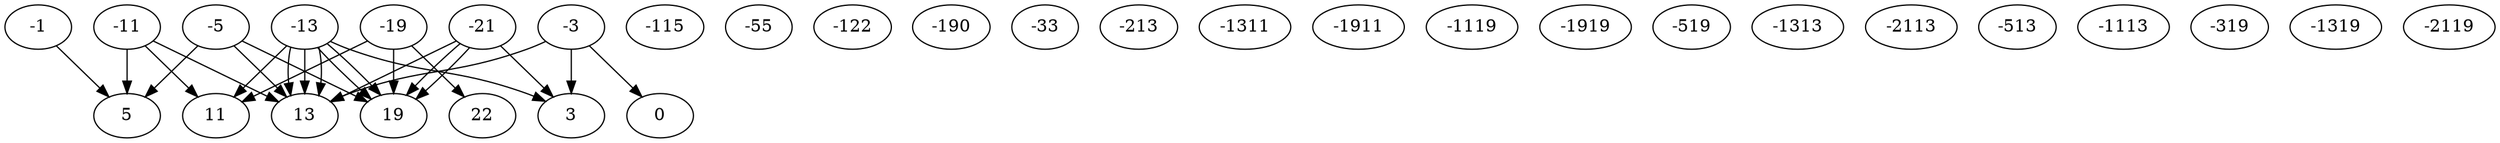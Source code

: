 digraph {5-3 -> 3-115-3 -> 13-55-3 -> 0-122-21 -> 19-190-1 -> 5-33-11 -> 11-213-11 -> 5-33-11 -> 13-1311-21 -> 13-1311-21 -> 19-1911-21 -> 3-1119-13 -> 19-1919-13 -> 13-519-13 -> 13-1313-13 -> 11-2113-13 -> 13-513-13 -> 19-1313-13 -> 3-1113-5 -> 13-1313-5 -> 19-1313-5 -> 5-319-19 -> 19-1319-19 -> 22-2119-19 -> 11-21}